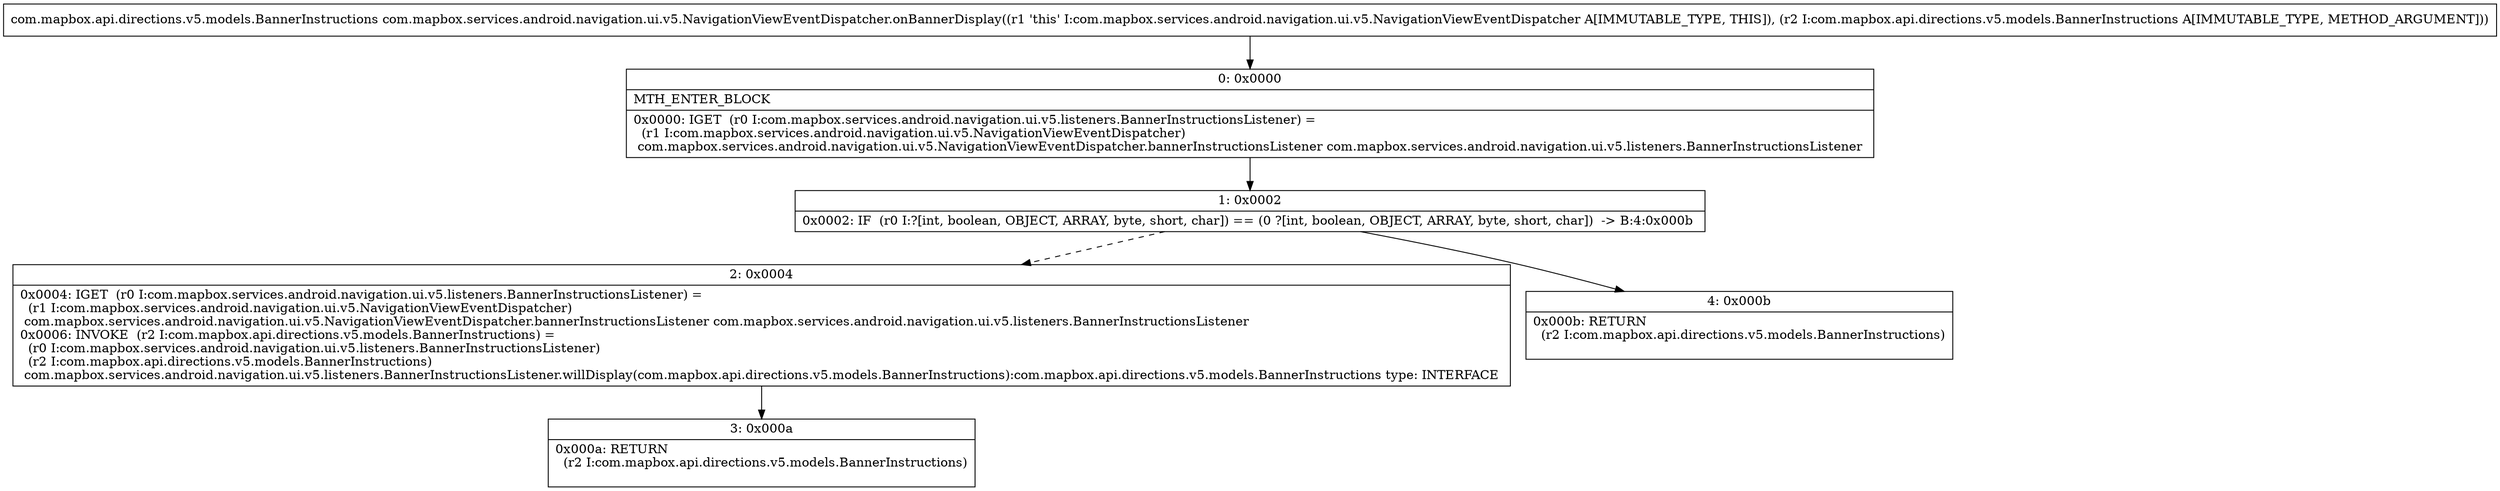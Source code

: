 digraph "CFG forcom.mapbox.services.android.navigation.ui.v5.NavigationViewEventDispatcher.onBannerDisplay(Lcom\/mapbox\/api\/directions\/v5\/models\/BannerInstructions;)Lcom\/mapbox\/api\/directions\/v5\/models\/BannerInstructions;" {
Node_0 [shape=record,label="{0\:\ 0x0000|MTH_ENTER_BLOCK\l|0x0000: IGET  (r0 I:com.mapbox.services.android.navigation.ui.v5.listeners.BannerInstructionsListener) = \l  (r1 I:com.mapbox.services.android.navigation.ui.v5.NavigationViewEventDispatcher)\l com.mapbox.services.android.navigation.ui.v5.NavigationViewEventDispatcher.bannerInstructionsListener com.mapbox.services.android.navigation.ui.v5.listeners.BannerInstructionsListener \l}"];
Node_1 [shape=record,label="{1\:\ 0x0002|0x0002: IF  (r0 I:?[int, boolean, OBJECT, ARRAY, byte, short, char]) == (0 ?[int, boolean, OBJECT, ARRAY, byte, short, char])  \-\> B:4:0x000b \l}"];
Node_2 [shape=record,label="{2\:\ 0x0004|0x0004: IGET  (r0 I:com.mapbox.services.android.navigation.ui.v5.listeners.BannerInstructionsListener) = \l  (r1 I:com.mapbox.services.android.navigation.ui.v5.NavigationViewEventDispatcher)\l com.mapbox.services.android.navigation.ui.v5.NavigationViewEventDispatcher.bannerInstructionsListener com.mapbox.services.android.navigation.ui.v5.listeners.BannerInstructionsListener \l0x0006: INVOKE  (r2 I:com.mapbox.api.directions.v5.models.BannerInstructions) = \l  (r0 I:com.mapbox.services.android.navigation.ui.v5.listeners.BannerInstructionsListener)\l  (r2 I:com.mapbox.api.directions.v5.models.BannerInstructions)\l com.mapbox.services.android.navigation.ui.v5.listeners.BannerInstructionsListener.willDisplay(com.mapbox.api.directions.v5.models.BannerInstructions):com.mapbox.api.directions.v5.models.BannerInstructions type: INTERFACE \l}"];
Node_3 [shape=record,label="{3\:\ 0x000a|0x000a: RETURN  \l  (r2 I:com.mapbox.api.directions.v5.models.BannerInstructions)\l \l}"];
Node_4 [shape=record,label="{4\:\ 0x000b|0x000b: RETURN  \l  (r2 I:com.mapbox.api.directions.v5.models.BannerInstructions)\l \l}"];
MethodNode[shape=record,label="{com.mapbox.api.directions.v5.models.BannerInstructions com.mapbox.services.android.navigation.ui.v5.NavigationViewEventDispatcher.onBannerDisplay((r1 'this' I:com.mapbox.services.android.navigation.ui.v5.NavigationViewEventDispatcher A[IMMUTABLE_TYPE, THIS]), (r2 I:com.mapbox.api.directions.v5.models.BannerInstructions A[IMMUTABLE_TYPE, METHOD_ARGUMENT])) }"];
MethodNode -> Node_0;
Node_0 -> Node_1;
Node_1 -> Node_2[style=dashed];
Node_1 -> Node_4;
Node_2 -> Node_3;
}

